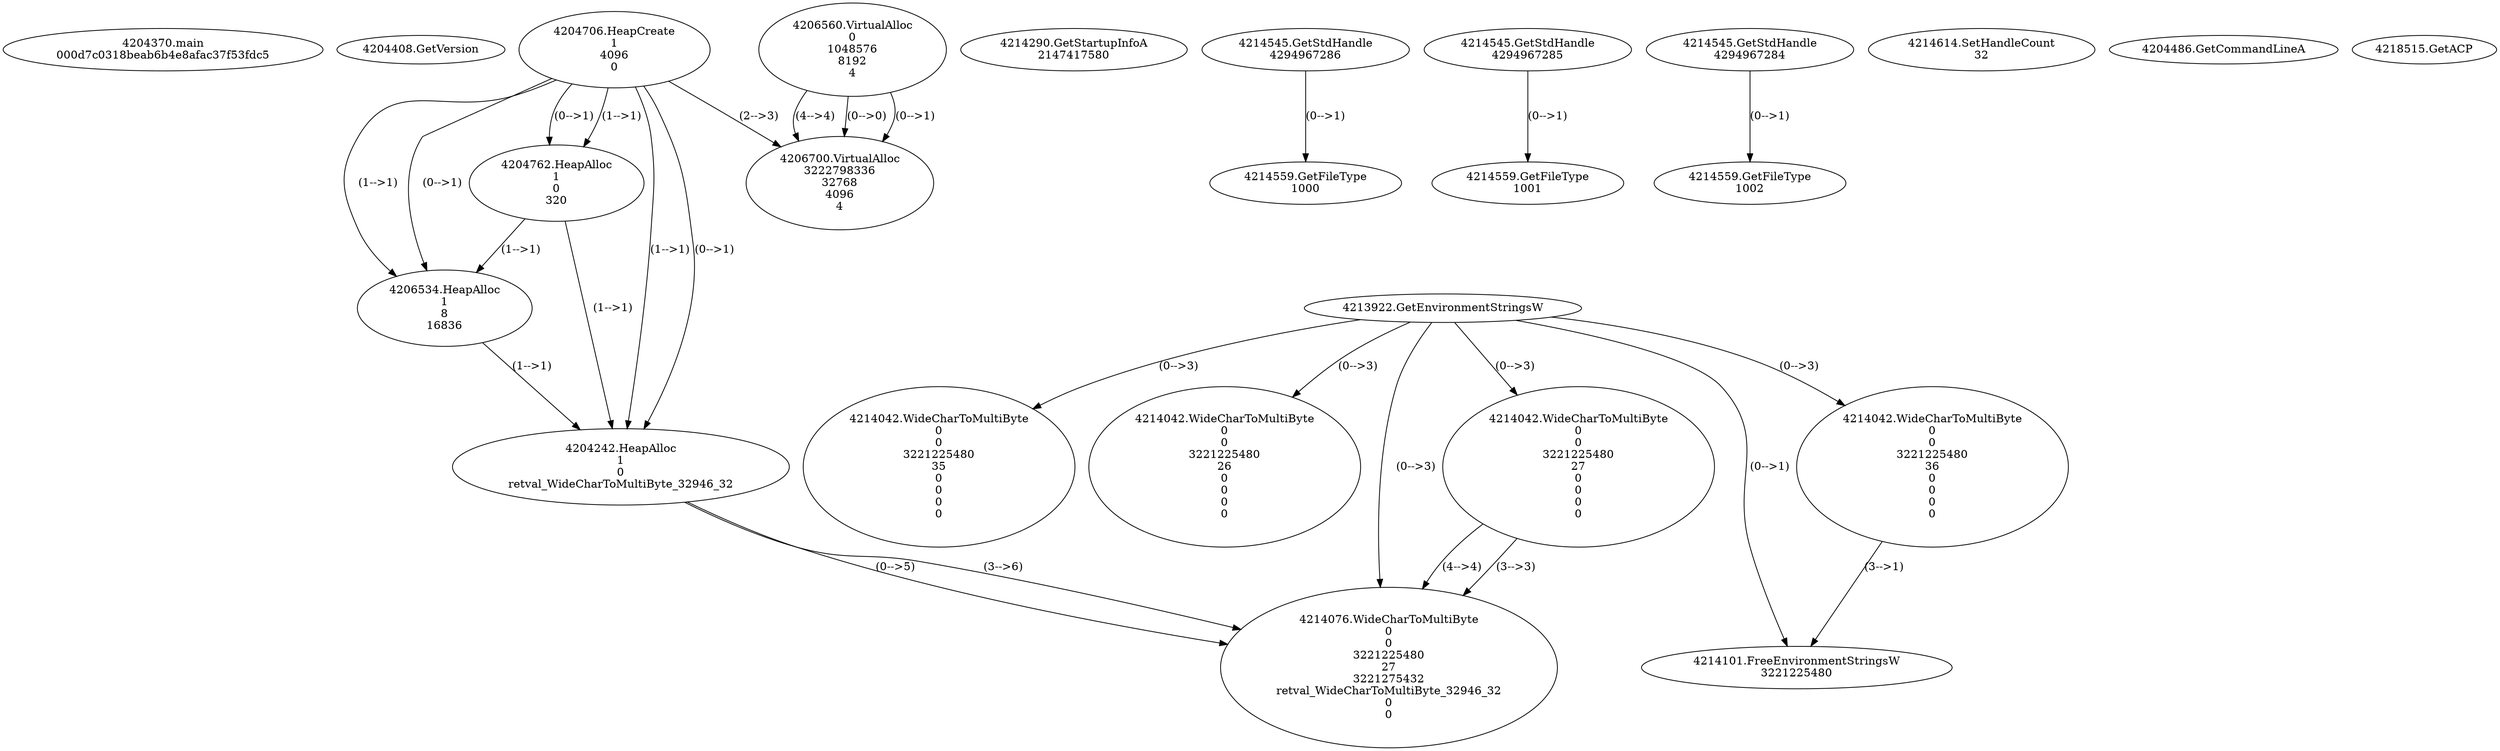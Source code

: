 // Global SCDG with merge call
digraph {
	0 [label="4204370.main
000d7c0318beab6b4e8afac37f53fdc5"]
	1 [label="4204408.GetVersion
"]
	2 [label="4204706.HeapCreate
1
4096
0"]
	3 [label="4204762.HeapAlloc
1
0
320"]
	2 -> 3 [label="(1-->1)"]
	2 -> 3 [label="(0-->1)"]
	4 [label="4206534.HeapAlloc
1
8
16836"]
	2 -> 4 [label="(1-->1)"]
	2 -> 4 [label="(0-->1)"]
	3 -> 4 [label="(1-->1)"]
	5 [label="4206560.VirtualAlloc
0
1048576
8192
4"]
	6 [label="4206700.VirtualAlloc
3222798336
32768
4096
4"]
	5 -> 6 [label="(0-->1)"]
	2 -> 6 [label="(2-->3)"]
	5 -> 6 [label="(4-->4)"]
	5 -> 6 [label="(0-->0)"]
	7 [label="4214290.GetStartupInfoA
2147417580"]
	8 [label="4214545.GetStdHandle
4294967286"]
	9 [label="4214559.GetFileType
1000"]
	8 -> 9 [label="(0-->1)"]
	10 [label="4214545.GetStdHandle
4294967285"]
	11 [label="4214559.GetFileType
1001"]
	10 -> 11 [label="(0-->1)"]
	12 [label="4214545.GetStdHandle
4294967284"]
	13 [label="4214559.GetFileType
1002"]
	12 -> 13 [label="(0-->1)"]
	14 [label="4214614.SetHandleCount
32"]
	15 [label="4204486.GetCommandLineA
"]
	16 [label="4213922.GetEnvironmentStringsW
"]
	17 [label="4214042.WideCharToMultiByte
0
0
3221225480
36
0
0
0
0"]
	16 -> 17 [label="(0-->3)"]
	18 [label="4214101.FreeEnvironmentStringsW
3221225480"]
	16 -> 18 [label="(0-->1)"]
	17 -> 18 [label="(3-->1)"]
	19 [label="4218515.GetACP
"]
	20 [label="4214042.WideCharToMultiByte
0
0
3221225480
27
0
0
0
0"]
	16 -> 20 [label="(0-->3)"]
	21 [label="4204242.HeapAlloc
1
0
retval_WideCharToMultiByte_32946_32"]
	2 -> 21 [label="(1-->1)"]
	2 -> 21 [label="(0-->1)"]
	3 -> 21 [label="(1-->1)"]
	4 -> 21 [label="(1-->1)"]
	22 [label="4214076.WideCharToMultiByte
0
0
3221225480
27
3221275432
retval_WideCharToMultiByte_32946_32
0
0"]
	16 -> 22 [label="(0-->3)"]
	20 -> 22 [label="(3-->3)"]
	20 -> 22 [label="(4-->4)"]
	21 -> 22 [label="(0-->5)"]
	21 -> 22 [label="(3-->6)"]
	23 [label="4214042.WideCharToMultiByte
0
0
3221225480
35
0
0
0
0"]
	16 -> 23 [label="(0-->3)"]
	24 [label="4214042.WideCharToMultiByte
0
0
3221225480
26
0
0
0
0"]
	16 -> 24 [label="(0-->3)"]
}
